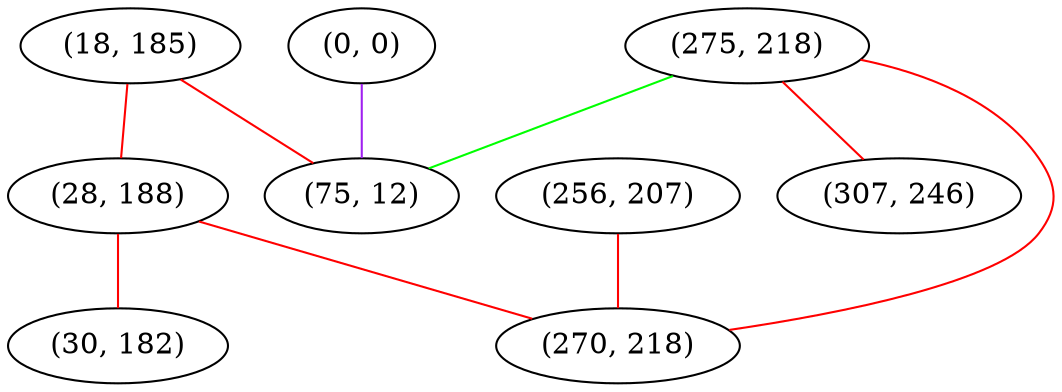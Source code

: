 graph "" {
"(0, 0)";
"(256, 207)";
"(18, 185)";
"(275, 218)";
"(28, 188)";
"(30, 182)";
"(270, 218)";
"(307, 246)";
"(75, 12)";
"(0, 0)" -- "(75, 12)"  [color=purple, key=0, weight=4];
"(256, 207)" -- "(270, 218)"  [color=red, key=0, weight=1];
"(18, 185)" -- "(28, 188)"  [color=red, key=0, weight=1];
"(18, 185)" -- "(75, 12)"  [color=red, key=0, weight=1];
"(275, 218)" -- "(270, 218)"  [color=red, key=0, weight=1];
"(275, 218)" -- "(75, 12)"  [color=green, key=0, weight=2];
"(275, 218)" -- "(307, 246)"  [color=red, key=0, weight=1];
"(28, 188)" -- "(270, 218)"  [color=red, key=0, weight=1];
"(28, 188)" -- "(30, 182)"  [color=red, key=0, weight=1];
}
